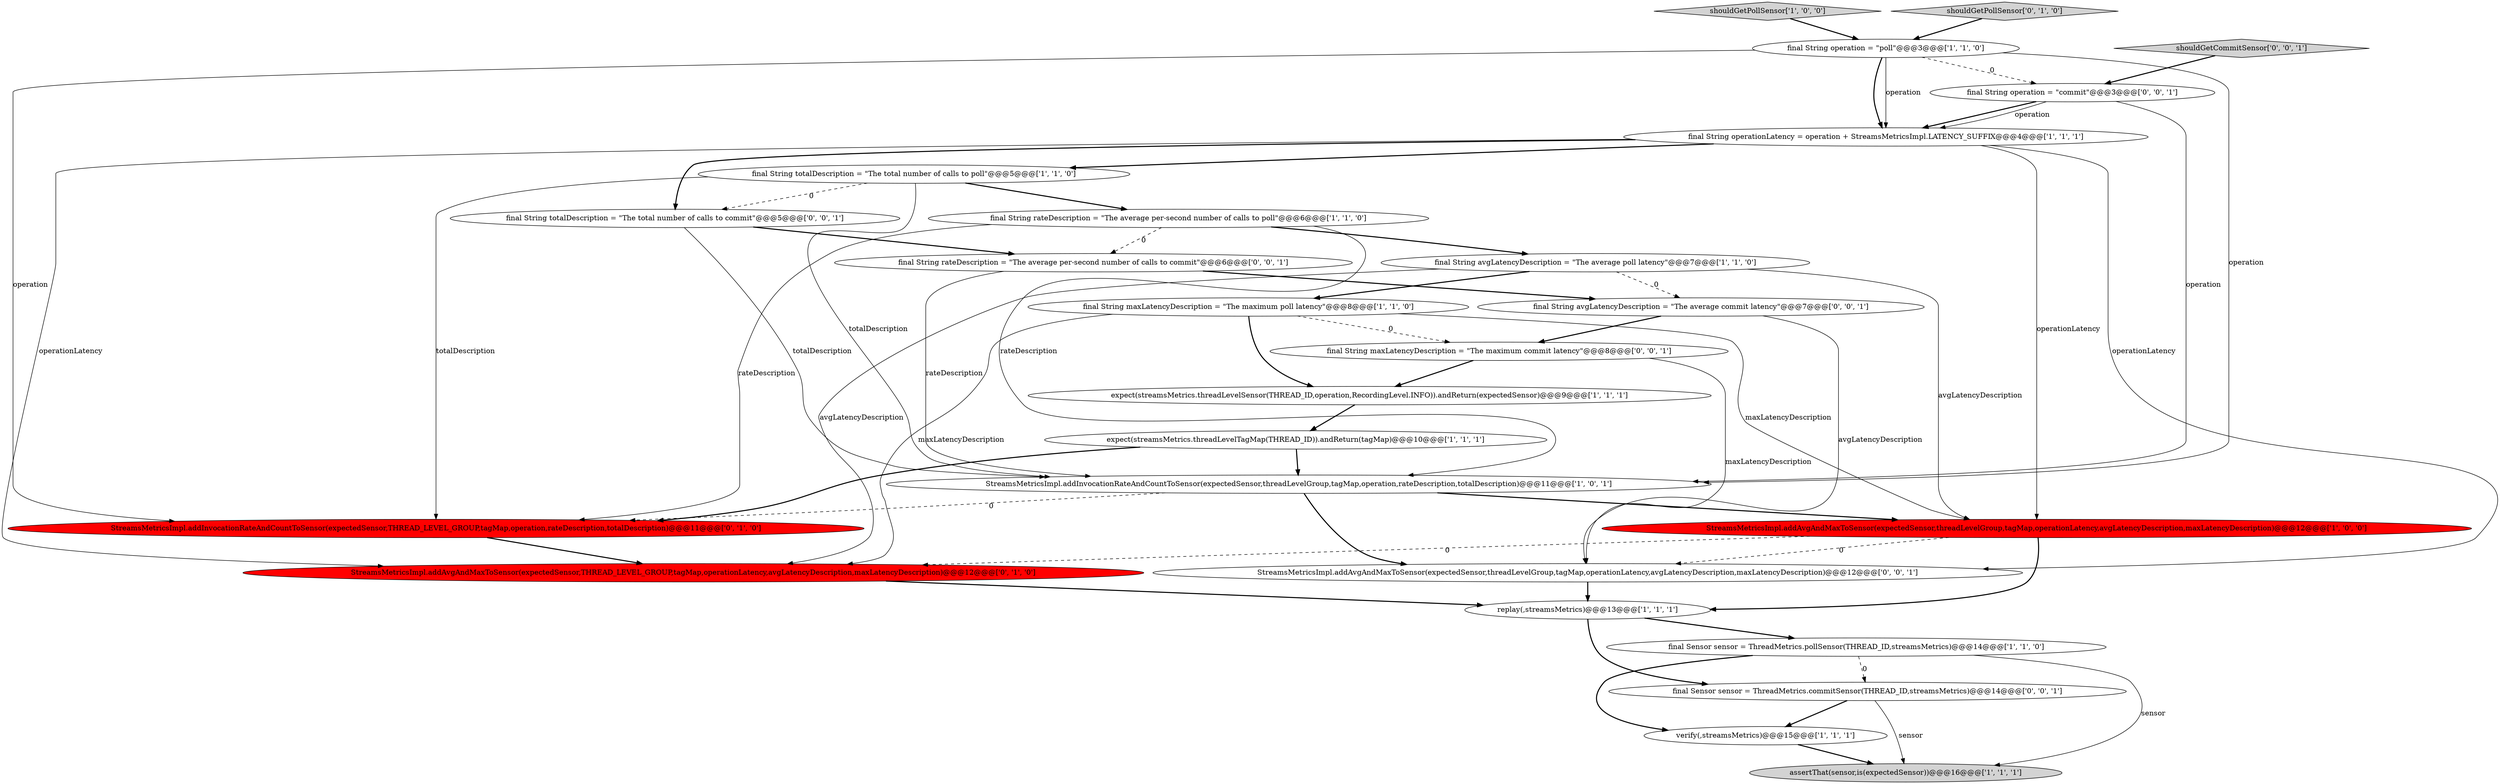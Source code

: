 digraph {
6 [style = filled, label = "expect(streamsMetrics.threadLevelSensor(THREAD_ID,operation,RecordingLevel.INFO)).andReturn(expectedSensor)@@@9@@@['1', '1', '1']", fillcolor = white, shape = ellipse image = "AAA0AAABBB1BBB"];
8 [style = filled, label = "assertThat(sensor,is(expectedSensor))@@@16@@@['1', '1', '1']", fillcolor = lightgray, shape = ellipse image = "AAA0AAABBB1BBB"];
22 [style = filled, label = "shouldGetCommitSensor['0', '0', '1']", fillcolor = lightgray, shape = diamond image = "AAA0AAABBB3BBB"];
25 [style = filled, label = "final Sensor sensor = ThreadMetrics.commitSensor(THREAD_ID,streamsMetrics)@@@14@@@['0', '0', '1']", fillcolor = white, shape = ellipse image = "AAA0AAABBB3BBB"];
10 [style = filled, label = "final String operationLatency = operation + StreamsMetricsImpl.LATENCY_SUFFIX@@@4@@@['1', '1', '1']", fillcolor = white, shape = ellipse image = "AAA0AAABBB1BBB"];
1 [style = filled, label = "final String rateDescription = \"The average per-second number of calls to poll\"@@@6@@@['1', '1', '0']", fillcolor = white, shape = ellipse image = "AAA0AAABBB1BBB"];
15 [style = filled, label = "StreamsMetricsImpl.addAvgAndMaxToSensor(expectedSensor,THREAD_LEVEL_GROUP,tagMap,operationLatency,avgLatencyDescription,maxLatencyDescription)@@@12@@@['0', '1', '0']", fillcolor = red, shape = ellipse image = "AAA1AAABBB2BBB"];
12 [style = filled, label = "StreamsMetricsImpl.addAvgAndMaxToSensor(expectedSensor,threadLevelGroup,tagMap,operationLatency,avgLatencyDescription,maxLatencyDescription)@@@12@@@['1', '0', '0']", fillcolor = red, shape = ellipse image = "AAA1AAABBB1BBB"];
4 [style = filled, label = "expect(streamsMetrics.threadLevelTagMap(THREAD_ID)).andReturn(tagMap)@@@10@@@['1', '1', '1']", fillcolor = white, shape = ellipse image = "AAA0AAABBB1BBB"];
11 [style = filled, label = "StreamsMetricsImpl.addInvocationRateAndCountToSensor(expectedSensor,threadLevelGroup,tagMap,operation,rateDescription,totalDescription)@@@11@@@['1', '0', '1']", fillcolor = white, shape = ellipse image = "AAA0AAABBB1BBB"];
21 [style = filled, label = "final String operation = \"commit\"@@@3@@@['0', '0', '1']", fillcolor = white, shape = ellipse image = "AAA0AAABBB3BBB"];
7 [style = filled, label = "final String totalDescription = \"The total number of calls to poll\"@@@5@@@['1', '1', '0']", fillcolor = white, shape = ellipse image = "AAA0AAABBB1BBB"];
18 [style = filled, label = "final String avgLatencyDescription = \"The average commit latency\"@@@7@@@['0', '0', '1']", fillcolor = white, shape = ellipse image = "AAA0AAABBB3BBB"];
23 [style = filled, label = "final String rateDescription = \"The average per-second number of calls to commit\"@@@6@@@['0', '0', '1']", fillcolor = white, shape = ellipse image = "AAA0AAABBB3BBB"];
14 [style = filled, label = "verify(,streamsMetrics)@@@15@@@['1', '1', '1']", fillcolor = white, shape = ellipse image = "AAA0AAABBB1BBB"];
2 [style = filled, label = "final String maxLatencyDescription = \"The maximum poll latency\"@@@8@@@['1', '1', '0']", fillcolor = white, shape = ellipse image = "AAA0AAABBB1BBB"];
0 [style = filled, label = "final Sensor sensor = ThreadMetrics.pollSensor(THREAD_ID,streamsMetrics)@@@14@@@['1', '1', '0']", fillcolor = white, shape = ellipse image = "AAA0AAABBB1BBB"];
3 [style = filled, label = "shouldGetPollSensor['1', '0', '0']", fillcolor = lightgray, shape = diamond image = "AAA0AAABBB1BBB"];
19 [style = filled, label = "final String totalDescription = \"The total number of calls to commit\"@@@5@@@['0', '0', '1']", fillcolor = white, shape = ellipse image = "AAA0AAABBB3BBB"];
13 [style = filled, label = "replay(,streamsMetrics)@@@13@@@['1', '1', '1']", fillcolor = white, shape = ellipse image = "AAA0AAABBB1BBB"];
20 [style = filled, label = "StreamsMetricsImpl.addAvgAndMaxToSensor(expectedSensor,threadLevelGroup,tagMap,operationLatency,avgLatencyDescription,maxLatencyDescription)@@@12@@@['0', '0', '1']", fillcolor = white, shape = ellipse image = "AAA0AAABBB3BBB"];
17 [style = filled, label = "StreamsMetricsImpl.addInvocationRateAndCountToSensor(expectedSensor,THREAD_LEVEL_GROUP,tagMap,operation,rateDescription,totalDescription)@@@11@@@['0', '1', '0']", fillcolor = red, shape = ellipse image = "AAA1AAABBB2BBB"];
16 [style = filled, label = "shouldGetPollSensor['0', '1', '0']", fillcolor = lightgray, shape = diamond image = "AAA0AAABBB2BBB"];
24 [style = filled, label = "final String maxLatencyDescription = \"The maximum commit latency\"@@@8@@@['0', '0', '1']", fillcolor = white, shape = ellipse image = "AAA0AAABBB3BBB"];
5 [style = filled, label = "final String avgLatencyDescription = \"The average poll latency\"@@@7@@@['1', '1', '0']", fillcolor = white, shape = ellipse image = "AAA0AAABBB1BBB"];
9 [style = filled, label = "final String operation = \"poll\"@@@3@@@['1', '1', '0']", fillcolor = white, shape = ellipse image = "AAA0AAABBB1BBB"];
1->5 [style = bold, label=""];
9->11 [style = solid, label="operation"];
13->25 [style = bold, label=""];
11->20 [style = bold, label=""];
21->10 [style = bold, label=""];
0->8 [style = solid, label="sensor"];
2->15 [style = solid, label="maxLatencyDescription"];
19->11 [style = solid, label="totalDescription"];
15->13 [style = bold, label=""];
7->1 [style = bold, label=""];
18->24 [style = bold, label=""];
20->13 [style = bold, label=""];
1->17 [style = solid, label="rateDescription"];
4->17 [style = bold, label=""];
12->20 [style = dashed, label="0"];
5->12 [style = solid, label="avgLatencyDescription"];
18->20 [style = solid, label="avgLatencyDescription"];
2->6 [style = bold, label=""];
9->17 [style = solid, label="operation"];
10->19 [style = bold, label=""];
22->21 [style = bold, label=""];
23->11 [style = solid, label="rateDescription"];
10->15 [style = solid, label="operationLatency"];
11->12 [style = bold, label=""];
25->14 [style = bold, label=""];
11->17 [style = dashed, label="0"];
9->10 [style = bold, label=""];
2->12 [style = solid, label="maxLatencyDescription"];
21->11 [style = solid, label="operation"];
5->18 [style = dashed, label="0"];
25->8 [style = solid, label="sensor"];
10->7 [style = bold, label=""];
21->10 [style = solid, label="operation"];
3->9 [style = bold, label=""];
12->13 [style = bold, label=""];
6->4 [style = bold, label=""];
10->12 [style = solid, label="operationLatency"];
5->2 [style = bold, label=""];
0->14 [style = bold, label=""];
24->20 [style = solid, label="maxLatencyDescription"];
9->10 [style = solid, label="operation"];
0->25 [style = dashed, label="0"];
7->19 [style = dashed, label="0"];
9->21 [style = dashed, label="0"];
19->23 [style = bold, label=""];
5->15 [style = solid, label="avgLatencyDescription"];
7->11 [style = solid, label="totalDescription"];
17->15 [style = bold, label=""];
12->15 [style = dashed, label="0"];
10->20 [style = solid, label="operationLatency"];
1->11 [style = solid, label="rateDescription"];
14->8 [style = bold, label=""];
2->24 [style = dashed, label="0"];
4->11 [style = bold, label=""];
24->6 [style = bold, label=""];
1->23 [style = dashed, label="0"];
23->18 [style = bold, label=""];
16->9 [style = bold, label=""];
13->0 [style = bold, label=""];
7->17 [style = solid, label="totalDescription"];
}
